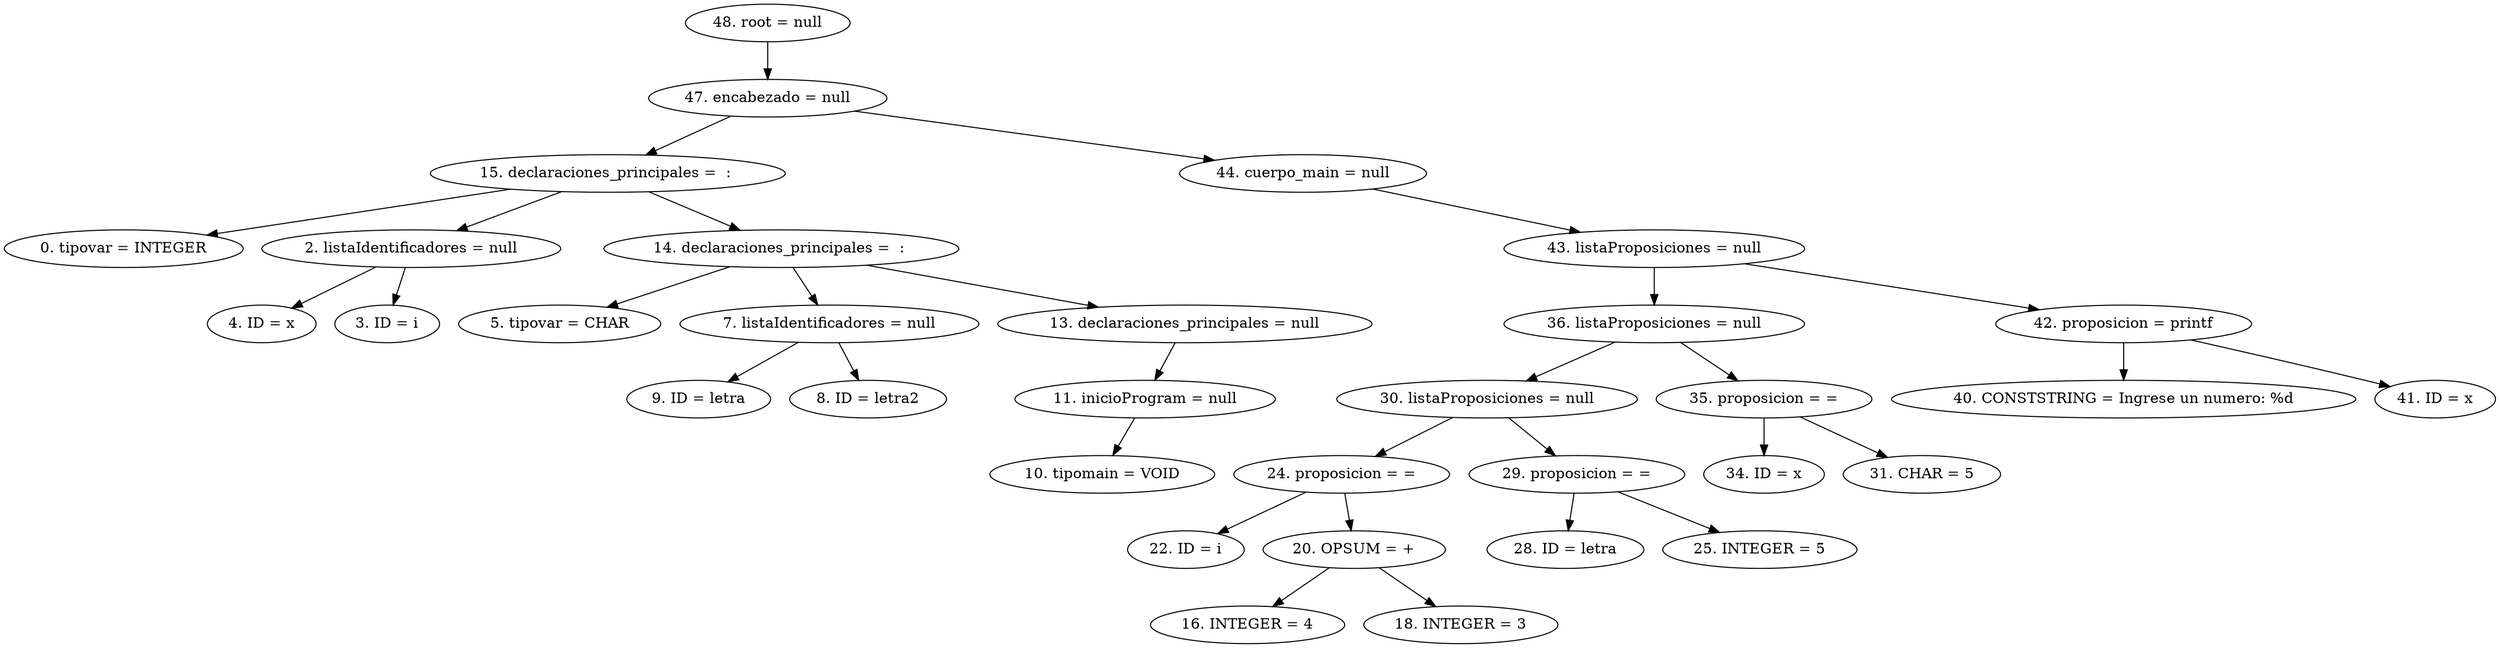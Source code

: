 digraph G {
"48. root = null"->"47. encabezado = null"
"47. encabezado = null"->"15. declaraciones_principales =  : "
"15. declaraciones_principales =  : "->"0. tipovar = INTEGER"
"15. declaraciones_principales =  : "->"2. listaIdentificadores = null"
"2. listaIdentificadores = null"->"4. ID = x"
"2. listaIdentificadores = null"->"3. ID = i"
"15. declaraciones_principales =  : "->"14. declaraciones_principales =  : "
"14. declaraciones_principales =  : "->"5. tipovar = CHAR"
"14. declaraciones_principales =  : "->"7. listaIdentificadores = null"
"7. listaIdentificadores = null"->"9. ID = letra"
"7. listaIdentificadores = null"->"8. ID = letra2"
"14. declaraciones_principales =  : "->"13. declaraciones_principales = null"
"13. declaraciones_principales = null"->"11. inicioProgram = null"
"11. inicioProgram = null"->"10. tipomain = VOID"
"47. encabezado = null"->"44. cuerpo_main = null"
"44. cuerpo_main = null"->"43. listaProposiciones = null"
"43. listaProposiciones = null"->"36. listaProposiciones = null"
"36. listaProposiciones = null"->"30. listaProposiciones = null"
"30. listaProposiciones = null"->"24. proposicion = ="
"24. proposicion = ="->"22. ID = i"
"24. proposicion = ="->"20. OPSUM = +"
"20. OPSUM = +"->"16. INTEGER = 4"
"20. OPSUM = +"->"18. INTEGER = 3"
"30. listaProposiciones = null"->"29. proposicion = ="
"29. proposicion = ="->"28. ID = letra"
"29. proposicion = ="->"25. INTEGER = 5"
"36. listaProposiciones = null"->"35. proposicion = ="
"35. proposicion = ="->"34. ID = x"
"35. proposicion = ="->"31. CHAR = 5"
"43. listaProposiciones = null"->"42. proposicion = printf"
"42. proposicion = printf"->"40. CONSTSTRING = Ingrese un numero: %d"
"42. proposicion = printf"->"41. ID = x"


}
